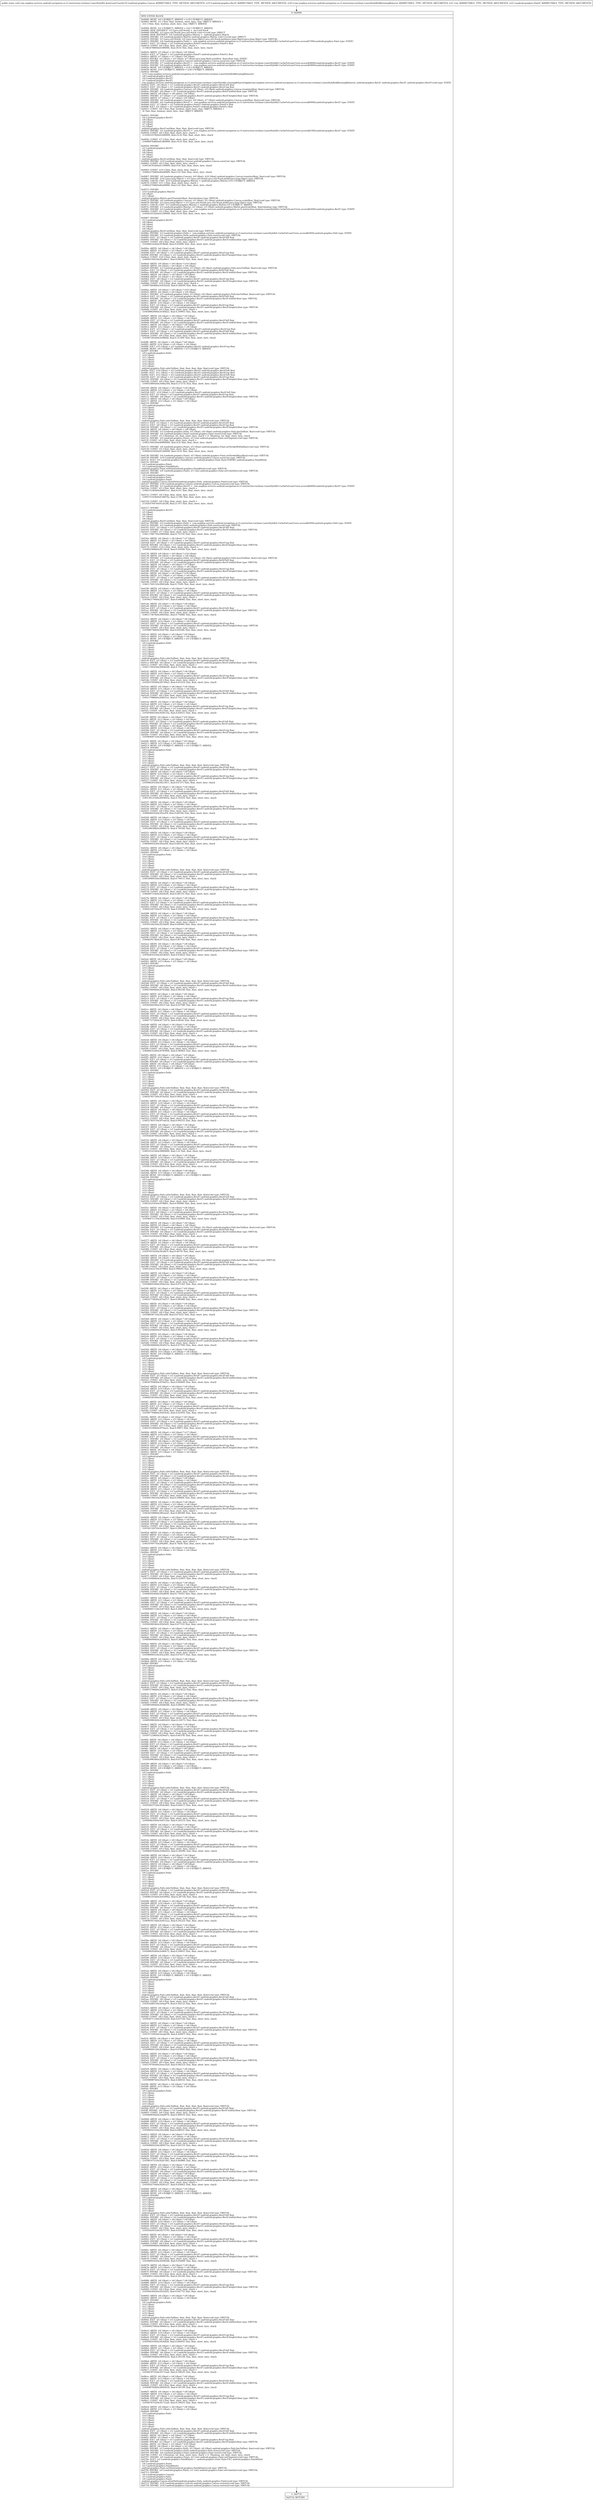 digraph "CFG forcom.mapbox.services.android.navigation.ui.v5.instruction.turnlane.LanesStyleKit.drawLaneUturn(Landroid\/graphics\/Canvas;Landroid\/graphics\/RectF;Lcom\/mapbox\/services\/android\/navigation\/ui\/v5\/instruction\/turnlane\/LanesStyleKit$ResizingBehavior;ILandroid\/graphics\/PointF;)V" {
Node_0 [shape=record,label="{0\:\ 0x0000|MTH_ENTER_BLOCK\l|0x0000: MOVE  (r0 I:?[OBJECT, ARRAY]) = (r18 I:?[OBJECT, ARRAY]) \l0x0002: MOVE  (r1 I:?[int, float, boolean, short, byte, char, OBJECT, ARRAY]) = \l  (r21 I:?[int, float, boolean, short, byte, char, OBJECT, ARRAY])\l \l0x0004: MOVE  (r2 I:?[OBJECT, ARRAY]) = (r22 I:?[OBJECT, ARRAY]) \l0x0006: NEW_INSTANCE  (r3 I:java.util.Stack) =  java.util.Stack \l0x0008: INVOKE  (r3 I:java.util.Stack) java.util.Stack.\<init\>():void type: DIRECT \l0x000b: NEW_INSTANCE  (r4 I:android.graphics.Matrix) =  android.graphics.Matrix \l0x000d: INVOKE  (r4 I:android.graphics.Matrix) android.graphics.Matrix.\<init\>():void type: DIRECT \l0x0010: INVOKE  (r3 I:java.util.Stack), (r4 I:java.lang.Object) java.util.Stack.push(java.lang.Object):java.lang.Object type: VIRTUAL \l0x0013: INVOKE  (r4 I:android.graphics.Paint) =  com.mapbox.services.android.navigation.ui.v5.instruction.turnlane.LanesStyleKit.CacheForLaneUturn.access$5700():android.graphics.Paint type: STATIC \l0x0017: IGET  (r5 I:float) = (r2 I:android.graphics.PointF) android.graphics.PointF.x float \l0x0019: CONST  (r6 I:?[int, float, short, byte, char]) = \l  (1106247680(0x41f00000, float:30.0) ?[int, float, short, byte, char])\l \l0x001b: ARITH  (r5 I:float) = (r5 I:float) \/ (r6 I:float) \l0x001c: IGET  (r7 I:float) = (r2 I:android.graphics.PointF) android.graphics.PointF.y float \l0x001e: ARITH  (r7 I:float) = (r7 I:float) \/ (r6 I:float) \l0x001f: INVOKE  (r5 I:float) = (r5 I:float), (r7 I:float) java.lang.Math.min(float, float):float type: STATIC \l0x0023: INVOKE  (r18 I:android.graphics.Canvas) android.graphics.Canvas.save():int type: VIRTUAL \l0x0026: INVOKE  (r7 I:android.graphics.RectF) =  com.mapbox.services.android.navigation.ui.v5.instruction.turnlane.LanesStyleKit.CacheForLaneUturn.access$5800():android.graphics.RectF type: STATIC \l0x002a: INVOKE  (r8 I:android.graphics.RectF) =  com.mapbox.services.android.navigation.ui.v5.instruction.turnlane.LanesStyleKit.CacheForLaneUturn.access$5900():android.graphics.RectF type: STATIC \l0x002e: MOVE  (r9 I:?[OBJECT, ARRAY]) = (r19 I:?[OBJECT, ARRAY]) \l0x0030: MOVE  (r10 I:?[OBJECT, ARRAY]) = (r20 I:?[OBJECT, ARRAY]) \l0x0032: INVOKE  \l  (r10 I:com.mapbox.services.android.navigation.ui.v5.instruction.turnlane.LanesStyleKit$ResizingBehavior)\l  (r8 I:android.graphics.RectF)\l  (r9 I:android.graphics.RectF)\l  (r7 I:android.graphics.RectF)\l com.mapbox.services.android.navigation.ui.v5.instruction.turnlane.LanesStyleKit.resizingBehaviorApply(com.mapbox.services.android.navigation.ui.v5.instruction.turnlane.LanesStyleKit$ResizingBehavior, android.graphics.RectF, android.graphics.RectF, android.graphics.RectF):void type: STATIC \l0x0035: IGET  (r8 I:float) = (r7 I:android.graphics.RectF) android.graphics.RectF.left float \l0x0037: IGET  (r9 I:float) = (r7 I:android.graphics.RectF) android.graphics.RectF.top float \l0x0039: INVOKE  (r0 I:android.graphics.Canvas), (r8 I:float), (r9 I:float) android.graphics.Canvas.translate(float, float):void type: VIRTUAL \l0x003c: INVOKE  (r8 I:float) = (r7 I:android.graphics.RectF) android.graphics.RectF.width():float type: VIRTUAL \l0x0040: ARITH  (r8 I:float) = (r8 I:float) \/ (r6 I:float) \l0x0041: INVOKE  (r7 I:float) = (r7 I:android.graphics.RectF) android.graphics.RectF.height():float type: VIRTUAL \l0x0045: ARITH  (r7 I:float) = (r7 I:float) \/ (r6 I:float) \l0x0046: INVOKE  (r0 I:android.graphics.Canvas), (r8 I:float), (r7 I:float) android.graphics.Canvas.scale(float, float):void type: VIRTUAL \l0x0049: INVOKE  (r6 I:android.graphics.RectF) =  com.mapbox.services.android.navigation.ui.v5.instruction.turnlane.LanesStyleKit.CacheForLaneUturn.access$6000():android.graphics.RectF type: STATIC \l0x004d: IGET  (r7 I:float) = (r2 I:android.graphics.PointF) android.graphics.PointF.x float \l0x004f: IGET  (r2 I:float) = (r2 I:android.graphics.PointF) android.graphics.PointF.y float \l0x0051: CONST  (r8 I:?[int, float, boolean, short, byte, char, OBJECT, ARRAY]) = \l  (0 ?[int, float, boolean, short, byte, char, OBJECT, ARRAY])\l \l0x0052: INVOKE  \l  (r6 I:android.graphics.RectF)\l  (r8 I:float)\l  (r8 I:float)\l  (r7 I:float)\l  (r2 I:float)\l android.graphics.RectF.set(float, float, float, float):void type: VIRTUAL \l0x0055: INVOKE  (r2 I:android.graphics.RectF) =  com.mapbox.services.android.navigation.ui.v5.instruction.turnlane.LanesStyleKit.CacheForLaneUturn.access$6100():android.graphics.RectF type: STATIC \l0x0059: CONST  (r6 I:?[int, float, short, byte, char]) = \l  (1102053376(0x41b00000, float:22.0) ?[int, float, short, byte, char])\l \l0x005b: CONST  (r7 I:?[int, float, short, byte, char]) = \l  (1098907648(0x41800000, float:16.0) ?[int, float, short, byte, char])\l \l0x005d: INVOKE  \l  (r2 I:android.graphics.RectF)\l  (r8 I:float)\l  (r8 I:float)\l  (r7 I:float)\l  (r6 I:float)\l android.graphics.RectF.set(float, float, float, float):void type: VIRTUAL \l0x0060: INVOKE  (r18 I:android.graphics.Canvas) android.graphics.Canvas.save():int type: VIRTUAL \l0x0063: CONST  (r9 I:?[int, float, short, byte, char]) = \l  (1091567616(0x41100000, float:9.0) ?[int, float, short, byte, char])\l \l0x0065: CONST  (r10 I:?[int, float, short, byte, char]) = \l  (1084227584(0x40a00000, float:5.0) ?[int, float, short, byte, char])\l \l0x0067: INVOKE  (r0 I:android.graphics.Canvas), (r9 I:float), (r10 I:float) android.graphics.Canvas.translate(float, float):void type: VIRTUAL \l0x006a: INVOKE  (r10 I:java.lang.Object) = (r3 I:java.util.Stack) java.util.Stack.peek():java.lang.Object type: VIRTUAL \l0x006e: CHECK_CAST  (r10 I:android.graphics.Matrix) = (android.graphics.Matrix) (r10 I:?[OBJECT, ARRAY]) \l0x0070: CONST  (r11 I:?[int, float, short, byte, char]) = \l  (1084227584(0x40a00000, float:5.0) ?[int, float, short, byte, char])\l \l0x0072: INVOKE  \l  (r10 I:android.graphics.Matrix)\l  (r9 I:float)\l  (r11 I:float)\l android.graphics.Matrix.postTranslate(float, float):boolean type: VIRTUAL \l0x0075: INVOKE  (r0 I:android.graphics.Canvas), (r5 I:float), (r5 I:float) android.graphics.Canvas.scale(float, float):void type: VIRTUAL \l0x0078: INVOKE  (r3 I:java.lang.Object) = (r3 I:java.util.Stack) java.util.Stack.peek():java.lang.Object type: VIRTUAL \l0x007c: CHECK_CAST  (r3 I:android.graphics.Matrix) = (android.graphics.Matrix) (r3 I:?[OBJECT, ARRAY]) \l0x007e: INVOKE  (r3 I:android.graphics.Matrix), (r5 I:float), (r5 I:float) android.graphics.Matrix.postScale(float, float):boolean type: VIRTUAL \l0x0081: INVOKE  (r3 I:android.graphics.RectF) =  com.mapbox.services.android.navigation.ui.v5.instruction.turnlane.LanesStyleKit.CacheForLaneUturn.access$6200():android.graphics.RectF type: STATIC \l0x0085: CONST  (r5 I:?[int, float, short, byte, char]) = \l  (1092616192(0x41200000, float:10.0) ?[int, float, short, byte, char])\l \l0x0087: INVOKE  \l  (r3 I:android.graphics.RectF)\l  (r8 I:float)\l  (r8 I:float)\l  (r5 I:float)\l  (r6 I:float)\l android.graphics.RectF.set(float, float, float, float):void type: VIRTUAL \l0x008a: INVOKE  (r3 I:android.graphics.Path) =  com.mapbox.services.android.navigation.ui.v5.instruction.turnlane.LanesStyleKit.CacheForLaneUturn.access$6300():android.graphics.Path type: STATIC \l0x008e: INVOKE  (r3 I:android.graphics.Path) android.graphics.Path.reset():void type: VIRTUAL \l0x0091: IGET  (r5 I:float) = (r2 I:android.graphics.RectF) android.graphics.RectF.left float \l0x0093: INVOKE  (r6 I:float) = (r2 I:android.graphics.RectF) android.graphics.RectF.width():float type: VIRTUAL \l0x0097: CONST  (r8 I:?[int, float, short, byte, char]) = \l  (1059061424(0x3f1ffeb0, float:0.62498) ?[int, float, short, byte, char])\l \l0x009a: ARITH  (r6 I:float) = (r6 I:float) * (r8 I:float) \l0x009c: ARITH  (r5 I:float) = (r5 I:float) + (r6 I:float) \l0x009d: IGET  (r6 I:float) = (r2 I:android.graphics.RectF) android.graphics.RectF.top float \l0x009f: INVOKE  (r9 I:float) = (r2 I:android.graphics.RectF) android.graphics.RectF.height():float type: VIRTUAL \l0x00a3: CONST  (r10 I:?[int, float, short, byte, char]) = \l  (1060015041(0x3f2e8bc1, float:0.68182) ?[int, float, short, byte, char])\l \l0x00a6: ARITH  (r9 I:float) = (r9 I:float) * (r10 I:float) \l0x00a8: ARITH  (r6 I:float) = (r6 I:float) + (r9 I:float) \l0x00a9: INVOKE  (r3 I:android.graphics.Path), (r5 I:float), (r6 I:float) android.graphics.Path.moveTo(float, float):void type: VIRTUAL \l0x00ac: IGET  (r5 I:float) = (r2 I:android.graphics.RectF) android.graphics.RectF.left float \l0x00ae: INVOKE  (r6 I:float) = (r2 I:android.graphics.RectF) android.graphics.RectF.width():float type: VIRTUAL \l0x00b2: ARITH  (r6 I:float) = (r6 I:float) * (r8 I:float) \l0x00b4: ARITH  (r5 I:float) = (r5 I:float) + (r6 I:float) \l0x00b5: IGET  (r6 I:float) = (r2 I:android.graphics.RectF) android.graphics.RectF.top float \l0x00b7: INVOKE  (r9 I:float) = (r2 I:android.graphics.RectF) android.graphics.RectF.height():float type: VIRTUAL \l0x00bb: CONST  (r10 I:?[int, float, short, byte, char]) = \l  (1049736648(0x3e91b5c8, float:0.28459) ?[int, float, short, byte, char])\l \l0x00be: ARITH  (r9 I:float) = (r9 I:float) * (r10 I:float) \l0x00c0: ARITH  (r6 I:float) = (r6 I:float) + (r9 I:float) \l0x00c1: INVOKE  (r3 I:android.graphics.Path), (r5 I:float), (r6 I:float) android.graphics.Path.lineTo(float, float):void type: VIRTUAL \l0x00c4: IGET  (r5 I:float) = (r2 I:android.graphics.RectF) android.graphics.RectF.left float \l0x00c6: INVOKE  (r6 I:float) = (r2 I:android.graphics.RectF) android.graphics.RectF.width():float type: VIRTUAL \l0x00ca: ARITH  (r6 I:float) = (r6 I:float) * (r8 I:float) \l0x00cc: ARITH  (r10 I:float) = (r5 I:float) + (r6 I:float) \l0x00ce: IGET  (r5 I:float) = (r2 I:android.graphics.RectF) android.graphics.RectF.top float \l0x00d0: INVOKE  (r6 I:float) = (r2 I:android.graphics.RectF) android.graphics.RectF.height():float type: VIRTUAL \l0x00d4: CONST  (r9 I:?[int, float, short, byte, char]) = \l  (1045888290(0x3e56fd22, float:0.20995) ?[int, float, short, byte, char])\l \l0x00d7: ARITH  (r6 I:float) = (r6 I:float) * (r9 I:float) \l0x00d9: ARITH  (r11 I:float) = (r5 I:float) + (r6 I:float) \l0x00db: IGET  (r5 I:float) = (r2 I:android.graphics.RectF) android.graphics.RectF.left float \l0x00dd: INVOKE  (r6 I:float) = (r2 I:android.graphics.RectF) android.graphics.RectF.width():float type: VIRTUAL \l0x00e1: ARITH  (r6 I:float) = (r6 I:float) * (r8 I:float) \l0x00e3: ARITH  (r12 I:float) = (r5 I:float) + (r6 I:float) \l0x00e5: IGET  (r13 I:float) = (r2 I:android.graphics.RectF) android.graphics.RectF.top float \l0x00e7: IGET  (r5 I:float) = (r2 I:android.graphics.RectF) android.graphics.RectF.left float \l0x00e9: INVOKE  (r6 I:float) = (r2 I:android.graphics.RectF) android.graphics.RectF.width():float type: VIRTUAL \l0x00ed: CONST  (r8 I:?[int, float, short, byte, char]) = \l  (1050672816(0x3e9ffeb0, float:0.31249) ?[int, float, short, byte, char])\l \l0x00f0: ARITH  (r6 I:float) = (r6 I:float) * (r8 I:float) \l0x00f2: ARITH  (r14 I:float) = (r5 I:float) + (r6 I:float) \l0x00f4: IGET  (r15 I:float) = (r2 I:android.graphics.RectF) android.graphics.RectF.top float \l0x00f6: MOVE  (r9 I:?[OBJECT, ARRAY]) = (r3 I:?[OBJECT, ARRAY]) \l0x00f7: INVOKE  \l  (r9 I:android.graphics.Path)\l  (r10 I:float)\l  (r11 I:float)\l  (r12 I:float)\l  (r13 I:float)\l  (r14 I:float)\l  (r15 I:float)\l android.graphics.Path.cubicTo(float, float, float, float, float, float):void type: VIRTUAL \l0x00fa: IGET  (r10 I:float) = (r2 I:android.graphics.RectF) android.graphics.RectF.left float \l0x00fc: IGET  (r11 I:float) = (r2 I:android.graphics.RectF) android.graphics.RectF.top float \l0x00fe: IGET  (r12 I:float) = (r2 I:android.graphics.RectF) android.graphics.RectF.left float \l0x0100: IGET  (r5 I:float) = (r2 I:android.graphics.RectF) android.graphics.RectF.top float \l0x0102: INVOKE  (r6 I:float) = (r2 I:android.graphics.RectF) android.graphics.RectF.height():float type: VIRTUAL \l0x0106: CONST  (r8 I:?[int, float, short, byte, char]) = \l  (1049338692(0x3e8ba344, float:0.27273) ?[int, float, short, byte, char])\l \l0x0109: ARITH  (r6 I:float) = (r6 I:float) * (r8 I:float) \l0x010b: ARITH  (r13 I:float) = (r5 I:float) + (r6 I:float) \l0x010d: IGET  (r14 I:float) = (r2 I:android.graphics.RectF) android.graphics.RectF.left float \l0x010f: IGET  (r5 I:float) = (r2 I:android.graphics.RectF) android.graphics.RectF.top float \l0x0111: INVOKE  (r6 I:float) = (r2 I:android.graphics.RectF) android.graphics.RectF.height():float type: VIRTUAL \l0x0115: ARITH  (r6 I:float) = (r6 I:float) * (r8 I:float) \l0x0117: ARITH  (r15 I:float) = (r5 I:float) + (r6 I:float) \l0x0119: INVOKE  \l  (r9 I:android.graphics.Path)\l  (r10 I:float)\l  (r11 I:float)\l  (r12 I:float)\l  (r13 I:float)\l  (r14 I:float)\l  (r15 I:float)\l android.graphics.Path.cubicTo(float, float, float, float, float, float):void type: VIRTUAL \l0x011c: IGET  (r5 I:float) = (r2 I:android.graphics.RectF) android.graphics.RectF.left float \l0x011e: IGET  (r6 I:float) = (r2 I:android.graphics.RectF) android.graphics.RectF.top float \l0x0120: INVOKE  (r8 I:float) = (r2 I:android.graphics.RectF) android.graphics.RectF.height():float type: VIRTUAL \l0x0124: ARITH  (r6 I:float) = (r6 I:float) + (r8 I:float) \l0x0125: INVOKE  (r3 I:android.graphics.Path), (r5 I:float), (r6 I:float) android.graphics.Path.lineTo(float, float):void type: VIRTUAL \l0x0128: INVOKE  (r4 I:android.graphics.Paint) android.graphics.Paint.reset():void type: VIRTUAL \l0x012b: CONST  (r5 I:?[boolean, int, float, short, byte, char]) = (1 ?[boolean, int, float, short, byte, char]) \l0x012c: INVOKE  (r4 I:android.graphics.Paint), (r5 I:int) android.graphics.Paint.setFlags(int):void type: VIRTUAL \l0x012f: CONST  (r5 I:?[int, float, short, byte, char]) = \l  (1082130432(0x40800000, float:4.0) ?[int, float, short, byte, char])\l \l0x0131: INVOKE  (r4 I:android.graphics.Paint), (r5 I:float) android.graphics.Paint.setStrokeWidth(float):void type: VIRTUAL \l0x0134: CONST  (r5 I:?[int, float, short, byte, char]) = \l  (1092616192(0x41200000, float:10.0) ?[int, float, short, byte, char])\l \l0x0136: INVOKE  (r4 I:android.graphics.Paint), (r5 I:float) android.graphics.Paint.setStrokeMiter(float):void type: VIRTUAL \l0x0139: INVOKE  (r18 I:android.graphics.Canvas) android.graphics.Canvas.save():int type: VIRTUAL \l0x013c: SGET  (r5 I:android.graphics.Paint$Style) =  android.graphics.Paint.Style.STROKE android.graphics.Paint$Style \l0x013e: INVOKE  \l  (r4 I:android.graphics.Paint)\l  (r5 I:android.graphics.Paint$Style)\l android.graphics.Paint.setStyle(android.graphics.Paint$Style):void type: VIRTUAL \l0x0141: INVOKE  (r4 I:android.graphics.Paint), (r1 I:int) android.graphics.Paint.setColor(int):void type: VIRTUAL \l0x0144: INVOKE  \l  (r0 I:android.graphics.Canvas)\l  (r3 I:android.graphics.Path)\l  (r4 I:android.graphics.Paint)\l android.graphics.Canvas.drawPath(android.graphics.Path, android.graphics.Paint):void type: VIRTUAL \l0x0147: INVOKE  (r18 I:android.graphics.Canvas) android.graphics.Canvas.restore():void type: VIRTUAL \l0x014a: INVOKE  (r3 I:android.graphics.RectF) =  com.mapbox.services.android.navigation.ui.v5.instruction.turnlane.LanesStyleKit.CacheForLaneUturn.access$6400():android.graphics.RectF type: STATIC \l0x014e: CONST  (r5 I:?[int, float, short, byte, char]) = \l  (1082151404(0x408051ec, float:4.01) ?[int, float, short, byte, char])\l \l0x0151: CONST  (r6 I:?[int, float, short, byte, char]) = \l  (1095751434(0x414fd70a, float:12.99) ?[int, float, short, byte, char])\l \l0x0154: CONST  (r8 I:?[int, float, short, byte, char]) = \l  (1102037647(0x41afc28f, float:21.97) ?[int, float, short, byte, char])\l \l0x0157: INVOKE  \l  (r3 I:android.graphics.RectF)\l  (r5 I:float)\l  (r6 I:float)\l  (r7 I:float)\l  (r8 I:float)\l android.graphics.RectF.set(float, float, float, float):void type: VIRTUAL \l0x015a: INVOKE  (r3 I:android.graphics.Path) =  com.mapbox.services.android.navigation.ui.v5.instruction.turnlane.LanesStyleKit.CacheForLaneUturn.access$6500():android.graphics.Path type: STATIC \l0x015e: INVOKE  (r3 I:android.graphics.Path) android.graphics.Path.reset():void type: VIRTUAL \l0x0161: IGET  (r5 I:float) = (r2 I:android.graphics.RectF) android.graphics.RectF.left float \l0x0163: INVOKE  (r6 I:float) = (r2 I:android.graphics.RectF) android.graphics.RectF.width():float type: VIRTUAL \l0x0167: CONST  (r7 I:?[int, float, short, byte, char]) = \l  (1061178877(0x3f404dfd, float:0.75119) ?[int, float, short, byte, char])\l \l0x016a: ARITH  (r6 I:float) = (r6 I:float) * (r7 I:float) \l0x016c: ARITH  (r5 I:float) = (r5 I:float) + (r6 I:float) \l0x016d: IGET  (r6 I:float) = (r2 I:android.graphics.RectF) android.graphics.RectF.top float \l0x016f: INVOKE  (r8 I:float) = (r2 I:android.graphics.RectF) android.graphics.RectF.height():float type: VIRTUAL \l0x0173: CONST  (r16 I:?[int, float, short, byte, char]) = \l  (1058525896(0x3f17d2c8, float:0.59306) ?[int, float, short, byte, char])\l \l0x0176: ARITH  (r8 I:float) = (r8 I:float) * (r16 I:float) \l0x0178: ARITH  (r6 I:float) = (r6 I:float) + (r8 I:float) \l0x0179: INVOKE  (r3 I:android.graphics.Path), (r5 I:float), (r6 I:float) android.graphics.Path.moveTo(float, float):void type: VIRTUAL \l0x017c: IGET  (r5 I:float) = (r2 I:android.graphics.RectF) android.graphics.RectF.left float \l0x017e: INVOKE  (r6 I:float) = (r2 I:android.graphics.RectF) android.graphics.RectF.width():float type: VIRTUAL \l0x0182: ARITH  (r6 I:float) = (r6 I:float) * (r7 I:float) \l0x0184: ARITH  (r10 I:float) = (r5 I:float) + (r6 I:float) \l0x0186: IGET  (r5 I:float) = (r2 I:android.graphics.RectF) android.graphics.RectF.top float \l0x0188: INVOKE  (r6 I:float) = (r2 I:android.graphics.RectF) android.graphics.RectF.height():float type: VIRTUAL \l0x018c: ARITH  (r6 I:float) = (r6 I:float) * (r16 I:float) \l0x018e: ARITH  (r11 I:float) = (r5 I:float) + (r6 I:float) \l0x0190: IGET  (r5 I:float) = (r2 I:android.graphics.RectF) android.graphics.RectF.left float \l0x0192: INVOKE  (r6 I:float) = (r2 I:android.graphics.RectF) android.graphics.RectF.width():float type: VIRTUAL \l0x0196: CONST  (r8 I:?[int, float, short, byte, char]) = \l  (1061174011(0x3f403afb, float:0.7509) ?[int, float, short, byte, char])\l \l0x0199: ARITH  (r6 I:float) = (r6 I:float) * (r8 I:float) \l0x019b: ARITH  (r12 I:float) = (r5 I:float) + (r6 I:float) \l0x019d: IGET  (r5 I:float) = (r2 I:android.graphics.RectF) android.graphics.RectF.top float \l0x019f: INVOKE  (r6 I:float) = (r2 I:android.graphics.RectF) android.graphics.RectF.height():float type: VIRTUAL \l0x01a3: CONST  (r8 I:?[int, float, short, byte, char]) = \l  (1059421799(0x3f257e67, float:0.64646) ?[int, float, short, byte, char])\l \l0x01a6: ARITH  (r6 I:float) = (r6 I:float) * (r8 I:float) \l0x01a8: ARITH  (r13 I:float) = (r5 I:float) + (r6 I:float) \l0x01aa: IGET  (r5 I:float) = (r2 I:android.graphics.RectF) android.graphics.RectF.left float \l0x01ac: INVOKE  (r6 I:float) = (r2 I:android.graphics.RectF) android.graphics.RectF.width():float type: VIRTUAL \l0x01b0: CONST  (r8 I:?[int, float, short, byte, char]) = \l  (1061173676(0x3f4039ac, float:0.75088) ?[int, float, short, byte, char])\l \l0x01b3: ARITH  (r6 I:float) = (r6 I:float) * (r8 I:float) \l0x01b5: ARITH  (r14 I:float) = (r5 I:float) + (r6 I:float) \l0x01b7: IGET  (r5 I:float) = (r2 I:android.graphics.RectF) android.graphics.RectF.top float \l0x01b9: INVOKE  (r6 I:float) = (r2 I:android.graphics.RectF) android.graphics.RectF.height():float type: VIRTUAL \l0x01bd: CONST  (r8 I:?[int, float, short, byte, char]) = \l  (1059487566(0x3f267f4e, float:0.65038) ?[int, float, short, byte, char])\l \l0x01c0: ARITH  (r6 I:float) = (r6 I:float) * (r8 I:float) \l0x01c2: ARITH  (r15 I:float) = (r5 I:float) + (r6 I:float) \l0x01c4: MOVE  (r9 I:?[OBJECT, ARRAY]) = (r3 I:?[OBJECT, ARRAY]) \l0x01c5: INVOKE  \l  (r9 I:android.graphics.Path)\l  (r10 I:float)\l  (r11 I:float)\l  (r12 I:float)\l  (r13 I:float)\l  (r14 I:float)\l  (r15 I:float)\l android.graphics.Path.cubicTo(float, float, float, float, float, float):void type: VIRTUAL \l0x01c8: IGET  (r5 I:float) = (r2 I:android.graphics.RectF) android.graphics.RectF.left float \l0x01ca: INVOKE  (r6 I:float) = (r2 I:android.graphics.RectF) android.graphics.RectF.width():float type: VIRTUAL \l0x01ce: CONST  (r8 I:?[int, float, short, byte, char]) = \l  (1061176025(0x3f4042d9, float:0.75102) ?[int, float, short, byte, char])\l \l0x01d1: ARITH  (r6 I:float) = (r6 I:float) * (r8 I:float) \l0x01d3: ARITH  (r10 I:float) = (r5 I:float) + (r6 I:float) \l0x01d5: IGET  (r5 I:float) = (r2 I:android.graphics.RectF) android.graphics.RectF.top float \l0x01d7: INVOKE  (r6 I:float) = (r2 I:android.graphics.RectF) android.graphics.RectF.height():float type: VIRTUAL \l0x01db: CONST  (r8 I:?[int, float, short, byte, char]) = \l  (1059537059(0x3f2740a3, float:0.65333) ?[int, float, short, byte, char])\l \l0x01de: ARITH  (r6 I:float) = (r6 I:float) * (r8 I:float) \l0x01e0: ARITH  (r11 I:float) = (r5 I:float) + (r6 I:float) \l0x01e2: IGET  (r5 I:float) = (r2 I:android.graphics.RectF) android.graphics.RectF.left float \l0x01e4: INVOKE  (r6 I:float) = (r2 I:android.graphics.RectF) android.graphics.RectF.width():float type: VIRTUAL \l0x01e8: CONST  (r8 I:?[int, float, short, byte, char]) = \l  (1061179884(0x3f4051ec, float:0.75125) ?[int, float, short, byte, char])\l \l0x01eb: ARITH  (r6 I:float) = (r6 I:float) * (r8 I:float) \l0x01ed: ARITH  (r12 I:float) = (r5 I:float) + (r6 I:float) \l0x01ef: IGET  (r5 I:float) = (r2 I:android.graphics.RectF) android.graphics.RectF.top float \l0x01f1: INVOKE  (r6 I:float) = (r2 I:android.graphics.RectF) android.graphics.RectF.height():float type: VIRTUAL \l0x01f5: CONST  (r9 I:?[int, float, short, byte, char]) = \l  (1059590410(0x3f28110a, float:0.65651) ?[int, float, short, byte, char])\l \l0x01f8: ARITH  (r6 I:float) = (r6 I:float) * (r9 I:float) \l0x01fa: ARITH  (r13 I:float) = (r5 I:float) + (r6 I:float) \l0x01fc: IGET  (r5 I:float) = (r2 I:android.graphics.RectF) android.graphics.RectF.left float \l0x01fe: INVOKE  (r6 I:float) = (r2 I:android.graphics.RectF) android.graphics.RectF.width():float type: VIRTUAL \l0x0202: ARITH  (r6 I:float) = (r6 I:float) * (r8 I:float) \l0x0204: ARITH  (r14 I:float) = (r5 I:float) + (r6 I:float) \l0x0206: IGET  (r5 I:float) = (r2 I:android.graphics.RectF) android.graphics.RectF.top float \l0x0208: INVOKE  (r6 I:float) = (r2 I:android.graphics.RectF) android.graphics.RectF.height():float type: VIRTUAL \l0x020c: CONST  (r9 I:?[int, float, short, byte, char]) = \l  (1059640071(0x3f28d307, float:0.65947) ?[int, float, short, byte, char])\l \l0x020f: ARITH  (r6 I:float) = (r6 I:float) * (r9 I:float) \l0x0211: ARITH  (r15 I:float) = (r5 I:float) + (r6 I:float) \l0x0213: MOVE  (r9 I:?[OBJECT, ARRAY]) = (r3 I:?[OBJECT, ARRAY]) \l0x0214: INVOKE  \l  (r9 I:android.graphics.Path)\l  (r10 I:float)\l  (r11 I:float)\l  (r12 I:float)\l  (r13 I:float)\l  (r14 I:float)\l  (r15 I:float)\l android.graphics.Path.cubicTo(float, float, float, float, float, float):void type: VIRTUAL \l0x0217: IGET  (r5 I:float) = (r2 I:android.graphics.RectF) android.graphics.RectF.left float \l0x0219: INVOKE  (r6 I:float) = (r2 I:android.graphics.RectF) android.graphics.RectF.width():float type: VIRTUAL \l0x021d: ARITH  (r6 I:float) = (r6 I:float) * (r8 I:float) \l0x021f: ARITH  (r10 I:float) = (r5 I:float) + (r6 I:float) \l0x0221: IGET  (r5 I:float) = (r2 I:android.graphics.RectF) android.graphics.RectF.top float \l0x0223: INVOKE  (r6 I:float) = (r2 I:android.graphics.RectF) android.graphics.RectF.height():float type: VIRTUAL \l0x0227: CONST  (r8 I:?[int, float, short, byte, char]) = \l  (1059862033(0x3f2c3611, float:0.6727) ?[int, float, short, byte, char])\l \l0x022a: ARITH  (r6 I:float) = (r6 I:float) * (r8 I:float) \l0x022c: ARITH  (r11 I:float) = (r5 I:float) + (r6 I:float) \l0x022e: IGET  (r5 I:float) = (r2 I:android.graphics.RectF) android.graphics.RectF.left float \l0x0230: INVOKE  (r6 I:float) = (r2 I:android.graphics.RectF) android.graphics.RectF.width():float type: VIRTUAL \l0x0234: CONST  (r8 I:?[int, float, short, byte, char]) = \l  (1061381210(0x3f43645a, float:0.76325) ?[int, float, short, byte, char])\l \l0x0237: ARITH  (r6 I:float) = (r6 I:float) * (r8 I:float) \l0x0239: ARITH  (r12 I:float) = (r5 I:float) + (r6 I:float) \l0x023b: IGET  (r5 I:float) = (r2 I:android.graphics.RectF) android.graphics.RectF.top float \l0x023d: INVOKE  (r6 I:float) = (r2 I:android.graphics.RectF) android.graphics.RectF.height():float type: VIRTUAL \l0x0241: CONST  (r8 I:?[int, float, short, byte, char]) = \l  (1060040543(0x3f2eef5f, float:0.68334) ?[int, float, short, byte, char])\l \l0x0244: ARITH  (r6 I:float) = (r6 I:float) * (r8 I:float) \l0x0246: ARITH  (r13 I:float) = (r5 I:float) + (r6 I:float) \l0x0248: IGET  (r5 I:float) = (r2 I:android.graphics.RectF) android.graphics.RectF.left float \l0x024a: INVOKE  (r6 I:float) = (r2 I:android.graphics.RectF) android.graphics.RectF.width():float type: VIRTUAL \l0x024e: CONST  (r8 I:?[int, float, short, byte, char]) = \l  (1061686388(0x3f480c74, float:0.78144) ?[int, float, short, byte, char])\l \l0x0251: ARITH  (r6 I:float) = (r6 I:float) * (r8 I:float) \l0x0253: ARITH  (r14 I:float) = (r5 I:float) + (r6 I:float) \l0x0255: IGET  (r5 I:float) = (r2 I:android.graphics.RectF) android.graphics.RectF.top float \l0x0257: INVOKE  (r6 I:float) = (r2 I:android.graphics.RectF) android.graphics.RectF.height():float type: VIRTUAL \l0x025b: CONST  (r8 I:?[int, float, short, byte, char]) = \l  (1060040543(0x3f2eef5f, float:0.68334) ?[int, float, short, byte, char])\l \l0x025e: ARITH  (r6 I:float) = (r6 I:float) * (r8 I:float) \l0x0260: ARITH  (r15 I:float) = (r5 I:float) + (r6 I:float) \l0x0262: INVOKE  \l  (r9 I:android.graphics.Path)\l  (r10 I:float)\l  (r11 I:float)\l  (r12 I:float)\l  (r13 I:float)\l  (r14 I:float)\l  (r15 I:float)\l android.graphics.Path.cubicTo(float, float, float, float, float, float):void type: VIRTUAL \l0x0265: IGET  (r5 I:float) = (r2 I:android.graphics.RectF) android.graphics.RectF.left float \l0x0267: INVOKE  (r6 I:float) = (r2 I:android.graphics.RectF) android.graphics.RectF.width():float type: VIRTUAL \l0x026b: CONST  (r8 I:?[int, float, short, byte, char]) = \l  (1061898955(0x3f4b4acb, float:0.79411) ?[int, float, short, byte, char])\l \l0x026e: ARITH  (r6 I:float) = (r6 I:float) * (r8 I:float) \l0x0270: ARITH  (r10 I:float) = (r5 I:float) + (r6 I:float) \l0x0272: IGET  (r5 I:float) = (r2 I:android.graphics.RectF) android.graphics.RectF.top float \l0x0274: INVOKE  (r6 I:float) = (r2 I:android.graphics.RectF) android.graphics.RectF.height():float type: VIRTUAL \l0x0278: CONST  (r8 I:?[int, float, short, byte, char]) = \l  (1060007156(0x3f2e6cf4, float:0.68135) ?[int, float, short, byte, char])\l \l0x027b: ARITH  (r6 I:float) = (r6 I:float) * (r8 I:float) \l0x027d: ARITH  (r11 I:float) = (r5 I:float) + (r6 I:float) \l0x027f: IGET  (r5 I:float) = (r2 I:android.graphics.RectF) android.graphics.RectF.left float \l0x0281: INVOKE  (r6 I:float) = (r2 I:android.graphics.RectF) android.graphics.RectF.width():float type: VIRTUAL \l0x0285: CONST  (r8 I:?[int, float, short, byte, char]) = \l  (1064522073(0x3f735159, float:0.95046) ?[int, float, short, byte, char])\l \l0x0288: ARITH  (r6 I:float) = (r6 I:float) * (r8 I:float) \l0x028a: ARITH  (r12 I:float) = (r5 I:float) + (r6 I:float) \l0x028c: IGET  (r5 I:float) = (r2 I:android.graphics.RectF) android.graphics.RectF.top float \l0x028e: INVOKE  (r6 I:float) = (r2 I:android.graphics.RectF) android.graphics.RectF.height():float type: VIRTUAL \l0x0292: CONST  (r8 I:?[int, float, short, byte, char]) = \l  (1059314425(0x3f23daf9, float:0.64006) ?[int, float, short, byte, char])\l \l0x0295: ARITH  (r6 I:float) = (r6 I:float) * (r8 I:float) \l0x0297: ARITH  (r13 I:float) = (r5 I:float) + (r6 I:float) \l0x0299: IGET  (r5 I:float) = (r2 I:android.graphics.RectF) android.graphics.RectF.left float \l0x029b: INVOKE  (r6 I:float) = (r2 I:android.graphics.RectF) android.graphics.RectF.width():float type: VIRTUAL \l0x029f: CONST  (r8 I:?[int, float, short, byte, char]) = \l  (1064639178(0x3f751aca, float:0.95744) ?[int, float, short, byte, char])\l \l0x02a2: ARITH  (r6 I:float) = (r6 I:float) * (r8 I:float) \l0x02a4: ARITH  (r14 I:float) = (r5 I:float) + (r6 I:float) \l0x02a6: IGET  (r5 I:float) = (r2 I:android.graphics.RectF) android.graphics.RectF.top float \l0x02a8: INVOKE  (r6 I:float) = (r2 I:android.graphics.RectF) android.graphics.RectF.height():float type: VIRTUAL \l0x02ac: CONST  (r8 I:?[int, float, short, byte, char]) = \l  (1059283555(0x3f236263, float:0.63822) ?[int, float, short, byte, char])\l \l0x02af: ARITH  (r6 I:float) = (r6 I:float) * (r8 I:float) \l0x02b1: ARITH  (r15 I:float) = (r5 I:float) + (r6 I:float) \l0x02b3: INVOKE  \l  (r9 I:android.graphics.Path)\l  (r10 I:float)\l  (r11 I:float)\l  (r12 I:float)\l  (r13 I:float)\l  (r14 I:float)\l  (r15 I:float)\l android.graphics.Path.cubicTo(float, float, float, float, float, float):void type: VIRTUAL \l0x02b6: IGET  (r5 I:float) = (r2 I:android.graphics.RectF) android.graphics.RectF.left float \l0x02b8: INVOKE  (r6 I:float) = (r2 I:android.graphics.RectF) android.graphics.RectF.width():float type: VIRTUAL \l0x02bc: CONST  (r8 I:?[int, float, short, byte, char]) = \l  (1064704944(0x3f761bb0, float:0.96136) ?[int, float, short, byte, char])\l \l0x02bf: ARITH  (r6 I:float) = (r6 I:float) * (r8 I:float) \l0x02c1: ARITH  (r10 I:float) = (r5 I:float) + (r6 I:float) \l0x02c3: IGET  (r5 I:float) = (r2 I:android.graphics.RectF) android.graphics.RectF.top float \l0x02c5: INVOKE  (r6 I:float) = (r2 I:android.graphics.RectF) android.graphics.RectF.height():float type: VIRTUAL \l0x02c9: CONST  (r8 I:?[int, float, short, byte, char]) = \l  (1059264429(0x3f2317ad, float:0.63708) ?[int, float, short, byte, char])\l \l0x02cc: ARITH  (r6 I:float) = (r6 I:float) * (r8 I:float) \l0x02ce: ARITH  (r11 I:float) = (r5 I:float) + (r6 I:float) \l0x02d0: IGET  (r5 I:float) = (r2 I:android.graphics.RectF) android.graphics.RectF.left float \l0x02d2: INVOKE  (r6 I:float) = (r2 I:android.graphics.RectF) android.graphics.RectF.width():float type: VIRTUAL \l0x02d6: CONST  (r8 I:?[int, float, short, byte, char]) = \l  (1064772724(0x3f772474, float:0.9654) ?[int, float, short, byte, char])\l \l0x02d9: ARITH  (r6 I:float) = (r6 I:float) * (r8 I:float) \l0x02db: ARITH  (r12 I:float) = (r5 I:float) + (r6 I:float) \l0x02dd: IGET  (r5 I:float) = (r2 I:android.graphics.RectF) android.graphics.RectF.top float \l0x02df: INVOKE  (r6 I:float) = (r2 I:android.graphics.RectF) android.graphics.RectF.height():float type: VIRTUAL \l0x02e3: CONST  (r8 I:?[int, float, short, byte, char]) = \l  (1059254195(0x3f22efb3, float:0.63647) ?[int, float, short, byte, char])\l \l0x02e6: ARITH  (r6 I:float) = (r6 I:float) * (r8 I:float) \l0x02e8: ARITH  (r13 I:float) = (r5 I:float) + (r6 I:float) \l0x02ea: IGET  (r5 I:float) = (r2 I:android.graphics.RectF) android.graphics.RectF.left float \l0x02ec: INVOKE  (r6 I:float) = (r2 I:android.graphics.RectF) android.graphics.RectF.width():float type: VIRTUAL \l0x02f0: CONST  (r9 I:?[int, float, short, byte, char]) = \l  (1064843524(0x3f783904, float:0.96962) ?[int, float, short, byte, char])\l \l0x02f3: ARITH  (r6 I:float) = (r6 I:float) * (r9 I:float) \l0x02f5: ARITH  (r14 I:float) = (r5 I:float) + (r6 I:float) \l0x02f7: IGET  (r5 I:float) = (r2 I:android.graphics.RectF) android.graphics.RectF.top float \l0x02f9: INVOKE  (r6 I:float) = (r2 I:android.graphics.RectF) android.graphics.RectF.height():float type: VIRTUAL \l0x02fd: ARITH  (r6 I:float) = (r6 I:float) * (r8 I:float) \l0x02ff: ARITH  (r15 I:float) = (r5 I:float) + (r6 I:float) \l0x0301: MOVE  (r9 I:?[OBJECT, ARRAY]) = (r3 I:?[OBJECT, ARRAY]) \l0x0302: INVOKE  \l  (r9 I:android.graphics.Path)\l  (r10 I:float)\l  (r11 I:float)\l  (r12 I:float)\l  (r13 I:float)\l  (r14 I:float)\l  (r15 I:float)\l android.graphics.Path.cubicTo(float, float, float, float, float, float):void type: VIRTUAL \l0x0305: IGET  (r5 I:float) = (r2 I:android.graphics.RectF) android.graphics.RectF.left float \l0x0307: INVOKE  (r6 I:float) = (r2 I:android.graphics.RectF) android.graphics.RectF.width():float type: VIRTUAL \l0x030b: CONST  (r9 I:?[int, float, short, byte, char]) = \l  (1065078573(0x3f7bcf2d, float:0.98363) ?[int, float, short, byte, char])\l \l0x030e: ARITH  (r6 I:float) = (r6 I:float) * (r9 I:float) \l0x0310: ARITH  (r10 I:float) = (r5 I:float) + (r6 I:float) \l0x0312: IGET  (r5 I:float) = (r2 I:android.graphics.RectF) android.graphics.RectF.top float \l0x0314: INVOKE  (r6 I:float) = (r2 I:android.graphics.RectF) android.graphics.RectF.height():float type: VIRTUAL \l0x0318: ARITH  (r6 I:float) = (r6 I:float) * (r8 I:float) \l0x031a: ARITH  (r11 I:float) = (r5 I:float) + (r6 I:float) \l0x031c: IGET  (r5 I:float) = (r2 I:android.graphics.RectF) android.graphics.RectF.left float \l0x031e: INVOKE  (r6 I:float) = (r2 I:android.graphics.RectF) android.graphics.RectF.width():float type: VIRTUAL \l0x0322: CONST  (r8 I:?[int, float, short, byte, char]) = \l  (1065278557(0x3f7edc5d, float:0.99555) ?[int, float, short, byte, char])\l \l0x0325: ARITH  (r6 I:float) = (r6 I:float) * (r8 I:float) \l0x0327: ARITH  (r12 I:float) = (r5 I:float) + (r6 I:float) \l0x0329: IGET  (r5 I:float) = (r2 I:android.graphics.RectF) android.graphics.RectF.top float \l0x032b: INVOKE  (r6 I:float) = (r2 I:android.graphics.RectF) android.graphics.RectF.height():float type: VIRTUAL \l0x032f: CONST  (r8 I:?[int, float, short, byte, char]) = \l  (1059363079(0x3f249907, float:0.64296) ?[int, float, short, byte, char])\l \l0x0332: ARITH  (r6 I:float) = (r6 I:float) * (r8 I:float) \l0x0334: ARITH  (r13 I:float) = (r5 I:float) + (r6 I:float) \l0x0336: IGET  (r5 I:float) = (r2 I:android.graphics.RectF) android.graphics.RectF.left float \l0x0338: INVOKE  (r6 I:float) = (r2 I:android.graphics.RectF) android.graphics.RectF.width():float type: VIRTUAL \l0x033c: CONST  (r8 I:?[int, float, short, byte, char]) = \l  (1065353216(0x3f800000, float:1.0) ?[int, float, short, byte, char])\l \l0x033e: ARITH  (r6 I:float) = (r6 I:float) * (r8 I:float) \l0x0340: ARITH  (r14 I:float) = (r5 I:float) + (r6 I:float) \l0x0342: IGET  (r5 I:float) = (r2 I:android.graphics.RectF) android.graphics.RectF.top float \l0x0344: INVOKE  (r6 I:float) = (r2 I:android.graphics.RectF) android.graphics.RectF.height():float type: VIRTUAL \l0x0348: CONST  (r8 I:?[int, float, short, byte, char]) = \l  (1059515416(0x3f26ec18, float:0.65204) ?[int, float, short, byte, char])\l \l0x034b: ARITH  (r6 I:float) = (r6 I:float) * (r8 I:float) \l0x034d: ARITH  (r15 I:float) = (r5 I:float) + (r6 I:float) \l0x034f: MOVE  (r9 I:?[OBJECT, ARRAY]) = (r3 I:?[OBJECT, ARRAY]) \l0x0350: INVOKE  \l  (r9 I:android.graphics.Path)\l  (r10 I:float)\l  (r11 I:float)\l  (r12 I:float)\l  (r13 I:float)\l  (r14 I:float)\l  (r15 I:float)\l android.graphics.Path.cubicTo(float, float, float, float, float, float):void type: VIRTUAL \l0x0353: IGET  (r5 I:float) = (r2 I:android.graphics.RectF) android.graphics.RectF.left float \l0x0355: INVOKE  (r6 I:float) = (r2 I:android.graphics.RectF) android.graphics.RectF.width():float type: VIRTUAL \l0x0359: CONST  (r8 I:?[int, float, short, byte, char]) = \l  (1065352545(0x3f7ffd61, float:0.99996) ?[int, float, short, byte, char])\l \l0x035c: ARITH  (r6 I:float) = (r6 I:float) * (r8 I:float) \l0x035e: ARITH  (r5 I:float) = (r5 I:float) + (r6 I:float) \l0x035f: IGET  (r6 I:float) = (r2 I:android.graphics.RectF) android.graphics.RectF.top float \l0x0361: INVOKE  (r8 I:float) = (r2 I:android.graphics.RectF) android.graphics.RectF.height():float type: VIRTUAL \l0x0365: CONST  (r9 I:?[int, float, short, byte, char]) = \l  (1059647117(0x3f28ee8d, float:0.65989) ?[int, float, short, byte, char])\l \l0x0368: ARITH  (r8 I:float) = (r8 I:float) * (r9 I:float) \l0x036a: ARITH  (r6 I:float) = (r6 I:float) + (r8 I:float) \l0x036b: INVOKE  (r3 I:android.graphics.Path), (r5 I:float), (r6 I:float) android.graphics.Path.lineTo(float, float):void type: VIRTUAL \l0x036e: IGET  (r5 I:float) = (r2 I:android.graphics.RectF) android.graphics.RectF.left float \l0x0370: INVOKE  (r6 I:float) = (r2 I:android.graphics.RectF) android.graphics.RectF.width():float type: VIRTUAL \l0x0374: CONST  (r8 I:?[int, float, short, byte, char]) = \l  (1065352545(0x3f7ffd61, float:0.99996) ?[int, float, short, byte, char])\l \l0x0377: ARITH  (r6 I:float) = (r6 I:float) * (r8 I:float) \l0x0379: ARITH  (r5 I:float) = (r5 I:float) + (r6 I:float) \l0x037a: IGET  (r6 I:float) = (r2 I:android.graphics.RectF) android.graphics.RectF.top float \l0x037c: INVOKE  (r8 I:float) = (r2 I:android.graphics.RectF) android.graphics.RectF.height():float type: VIRTUAL \l0x0380: CONST  (r9 I:?[int, float, short, byte, char]) = \l  (1059781503(0x3f2afb7f, float:0.6679) ?[int, float, short, byte, char])\l \l0x0383: ARITH  (r8 I:float) = (r8 I:float) * (r9 I:float) \l0x0385: ARITH  (r6 I:float) = (r6 I:float) + (r8 I:float) \l0x0386: INVOKE  (r3 I:android.graphics.Path), (r5 I:float), (r6 I:float) android.graphics.Path.lineTo(float, float):void type: VIRTUAL \l0x0389: IGET  (r5 I:float) = (r2 I:android.graphics.RectF) android.graphics.RectF.left float \l0x038b: INVOKE  (r6 I:float) = (r2 I:android.graphics.RectF) android.graphics.RectF.width():float type: VIRTUAL \l0x038f: CONST  (r8 I:?[int, float, short, byte, char]) = \l  (1065324527(0x3f7f8fef, float:0.99829) ?[int, float, short, byte, char])\l \l0x0392: ARITH  (r6 I:float) = (r6 I:float) * (r8 I:float) \l0x0394: ARITH  (r10 I:float) = (r5 I:float) + (r6 I:float) \l0x0396: IGET  (r5 I:float) = (r2 I:android.graphics.RectF) android.graphics.RectF.top float \l0x0398: INVOKE  (r6 I:float) = (r2 I:android.graphics.RectF) android.graphics.RectF.height():float type: VIRTUAL \l0x039c: CONST  (r8 I:?[int, float, short, byte, char]) = \l  (1059840558(0x3f2be22e, float:0.67142) ?[int, float, short, byte, char])\l \l0x039f: ARITH  (r6 I:float) = (r6 I:float) * (r8 I:float) \l0x03a1: ARITH  (r11 I:float) = (r5 I:float) + (r6 I:float) \l0x03a3: IGET  (r5 I:float) = (r2 I:android.graphics.RectF) android.graphics.RectF.left float \l0x03a5: INVOKE  (r6 I:float) = (r2 I:android.graphics.RectF) android.graphics.RectF.width():float type: VIRTUAL \l0x03a9: CONST  (r8 I:?[int, float, short, byte, char]) = \l  (1065277383(0x3f7ed7c7, float:0.99548) ?[int, float, short, byte, char])\l \l0x03ac: ARITH  (r6 I:float) = (r6 I:float) * (r8 I:float) \l0x03ae: ARITH  (r12 I:float) = (r5 I:float) + (r6 I:float) \l0x03b0: IGET  (r5 I:float) = (r2 I:android.graphics.RectF) android.graphics.RectF.top float \l0x03b2: INVOKE  (r6 I:float) = (r2 I:android.graphics.RectF) android.graphics.RectF.height():float type: VIRTUAL \l0x03b6: CONST  (r8 I:?[int, float, short, byte, char]) = \l  (1059893071(0x3f2caf4f, float:0.67455) ?[int, float, short, byte, char])\l \l0x03b9: ARITH  (r6 I:float) = (r6 I:float) * (r8 I:float) \l0x03bb: ARITH  (r13 I:float) = (r5 I:float) + (r6 I:float) \l0x03bd: IGET  (r5 I:float) = (r2 I:android.graphics.RectF) android.graphics.RectF.left float \l0x03bf: INVOKE  (r6 I:float) = (r2 I:android.graphics.RectF) android.graphics.RectF.width():float type: VIRTUAL \l0x03c3: CONST  (r8 I:?[int, float, short, byte, char]) = \l  (1065216482(0x3f7de9e2, float:0.99185) ?[int, float, short, byte, char])\l \l0x03c6: ARITH  (r6 I:float) = (r6 I:float) * (r8 I:float) \l0x03c8: ARITH  (r14 I:float) = (r5 I:float) + (r6 I:float) \l0x03ca: IGET  (r5 I:float) = (r2 I:android.graphics.RectF) android.graphics.RectF.top float \l0x03cc: INVOKE  (r6 I:float) = (r2 I:android.graphics.RectF) android.graphics.RectF.height():float type: VIRTUAL \l0x03d0: CONST  (r8 I:?[int, float, short, byte, char]) = \l  (1059934846(0x3f2d527e, float:0.67704) ?[int, float, short, byte, char])\l \l0x03d3: ARITH  (r6 I:float) = (r6 I:float) * (r8 I:float) \l0x03d5: ARITH  (r15 I:float) = (r5 I:float) + (r6 I:float) \l0x03d7: MOVE  (r9 I:?[OBJECT, ARRAY]) = (r3 I:?[OBJECT, ARRAY]) \l0x03d8: INVOKE  \l  (r9 I:android.graphics.Path)\l  (r10 I:float)\l  (r11 I:float)\l  (r12 I:float)\l  (r13 I:float)\l  (r14 I:float)\l  (r15 I:float)\l android.graphics.Path.cubicTo(float, float, float, float, float, float):void type: VIRTUAL \l0x03db: IGET  (r5 I:float) = (r2 I:android.graphics.RectF) android.graphics.RectF.left float \l0x03dd: INVOKE  (r6 I:float) = (r2 I:android.graphics.RectF) android.graphics.RectF.width():float type: VIRTUAL \l0x03e1: CONST  (r8 I:?[int, float, short, byte, char]) = \l  (1065079580(0x3f7bd31c, float:0.98369) ?[int, float, short, byte, char])\l \l0x03e4: ARITH  (r6 I:float) = (r6 I:float) * (r8 I:float) \l0x03e6: ARITH  (r10 I:float) = (r5 I:float) + (r6 I:float) \l0x03e8: IGET  (r5 I:float) = (r2 I:android.graphics.RectF) android.graphics.RectF.top float \l0x03ea: INVOKE  (r6 I:float) = (r2 I:android.graphics.RectF) android.graphics.RectF.height():float type: VIRTUAL \l0x03ee: CONST  (r8 I:?[int, float, short, byte, char]) = \l  (1060055810(0x3f2f2b02, float:0.68425) ?[int, float, short, byte, char])\l \l0x03f1: ARITH  (r6 I:float) = (r6 I:float) * (r8 I:float) \l0x03f3: ARITH  (r11 I:float) = (r5 I:float) + (r6 I:float) \l0x03f5: IGET  (r5 I:float) = (r2 I:android.graphics.RectF) android.graphics.RectF.left float \l0x03f7: INVOKE  (r6 I:float) = (r2 I:android.graphics.RectF) android.graphics.RectF.width():float type: VIRTUAL \l0x03fb: CONST  (r8 I:?[int, float, short, byte, char]) = \l  (1059077698(0x3f203e42, float:0.62595) ?[int, float, short, byte, char])\l \l0x03fe: ARITH  (r6 I:float) = (r6 I:float) * (r8 I:float) \l0x0400: ARITH  (r12 I:float) = (r5 I:float) + (r6 I:float) \l0x0402: IGET  (r5 I:float) = (r2 I:android.graphics.RectF) android.graphics.RectF.top float \l0x0404: INVOKE  (r6 I:float) = (r2 I:android.graphics.RectF) android.graphics.RectF.height():float type: VIRTUAL \l0x0408: CONST  (r17 I:?[int, float, short, byte, char]) = \l  (1065331406(0x3f7faace, float:0.9987) ?[int, float, short, byte, char])\l \l0x040b: ARITH  (r6 I:float) = (r6 I:float) * (r17 I:float) \l0x040d: ARITH  (r13 I:float) = (r5 I:float) + (r6 I:float) \l0x040f: IGET  (r5 I:float) = (r2 I:android.graphics.RectF) android.graphics.RectF.left float \l0x0411: INVOKE  (r6 I:float) = (r2 I:android.graphics.RectF) android.graphics.RectF.width():float type: VIRTUAL \l0x0415: ARITH  (r6 I:float) = (r6 I:float) * (r8 I:float) \l0x0417: ARITH  (r14 I:float) = (r5 I:float) + (r6 I:float) \l0x0419: IGET  (r5 I:float) = (r2 I:android.graphics.RectF) android.graphics.RectF.top float \l0x041b: INVOKE  (r6 I:float) = (r2 I:android.graphics.RectF) android.graphics.RectF.height():float type: VIRTUAL \l0x041f: ARITH  (r6 I:float) = (r6 I:float) * (r17 I:float) \l0x0421: ARITH  (r15 I:float) = (r5 I:float) + (r6 I:float) \l0x0423: INVOKE  \l  (r9 I:android.graphics.Path)\l  (r10 I:float)\l  (r11 I:float)\l  (r12 I:float)\l  (r13 I:float)\l  (r14 I:float)\l  (r15 I:float)\l android.graphics.Path.cubicTo(float, float, float, float, float, float):void type: VIRTUAL \l0x0426: IGET  (r5 I:float) = (r2 I:android.graphics.RectF) android.graphics.RectF.left float \l0x0428: INVOKE  (r6 I:float) = (r2 I:android.graphics.RectF) android.graphics.RectF.width():float type: VIRTUAL \l0x042c: ARITH  (r6 I:float) = (r6 I:float) * (r8 I:float) \l0x042e: ARITH  (r10 I:float) = (r5 I:float) + (r6 I:float) \l0x0430: IGET  (r5 I:float) = (r2 I:android.graphics.RectF) android.graphics.RectF.top float \l0x0432: INVOKE  (r6 I:float) = (r2 I:android.graphics.RectF) android.graphics.RectF.height():float type: VIRTUAL \l0x0436: ARITH  (r6 I:float) = (r6 I:float) * (r17 I:float) \l0x0438: ARITH  (r11 I:float) = (r5 I:float) + (r6 I:float) \l0x043a: IGET  (r5 I:float) = (r2 I:android.graphics.RectF) android.graphics.RectF.left float \l0x043c: INVOKE  (r6 I:float) = (r2 I:android.graphics.RectF) android.graphics.RectF.width():float type: VIRTUAL \l0x0440: CONST  (r8 I:?[int, float, short, byte, char]) = \l  (1056913941(0x3eff3a15, float:0.49849) ?[int, float, short, byte, char])\l \l0x0443: ARITH  (r6 I:float) = (r6 I:float) * (r8 I:float) \l0x0445: ARITH  (r12 I:float) = (r5 I:float) + (r6 I:float) \l0x0447: IGET  (r5 I:float) = (r2 I:android.graphics.RectF) android.graphics.RectF.top float \l0x0449: INVOKE  (r6 I:float) = (r2 I:android.graphics.RectF) android.graphics.RectF.height():float type: VIRTUAL \l0x044d: CONST  (r8 I:?[int, float, short, byte, char]) = \l  (1063431889(0x3f62aed1, float:0.88548) ?[int, float, short, byte, char])\l \l0x0450: ARITH  (r6 I:float) = (r6 I:float) * (r8 I:float) \l0x0452: ARITH  (r13 I:float) = (r5 I:float) + (r6 I:float) \l0x0454: IGET  (r5 I:float) = (r2 I:android.graphics.RectF) android.graphics.RectF.left float \l0x0456: INVOKE  (r6 I:float) = (r2 I:android.graphics.RectF) android.graphics.RectF.width():float type: VIRTUAL \l0x045a: CONST  (r8 I:?[int, float, short, byte, char]) = \l  (1053413207(0x3ec9cf57, float:0.39416) ?[int, float, short, byte, char])\l \l0x045d: ARITH  (r6 I:float) = (r6 I:float) * (r8 I:float) \l0x045f: ARITH  (r14 I:float) = (r5 I:float) + (r6 I:float) \l0x0461: IGET  (r5 I:float) = (r2 I:android.graphics.RectF) android.graphics.RectF.top float \l0x0463: INVOKE  (r6 I:float) = (r2 I:android.graphics.RectF) android.graphics.RectF.height():float type: VIRTUAL \l0x0467: CONST  (r8 I:?[int, float, short, byte, char]) = \l  (1061876977(0x3f4af4f1, float:0.7928) ?[int, float, short, byte, char])\l \l0x046a: ARITH  (r6 I:float) = (r6 I:float) * (r8 I:float) \l0x046c: ARITH  (r15 I:float) = (r5 I:float) + (r6 I:float) \l0x046e: INVOKE  \l  (r9 I:android.graphics.Path)\l  (r10 I:float)\l  (r11 I:float)\l  (r12 I:float)\l  (r13 I:float)\l  (r14 I:float)\l  (r15 I:float)\l android.graphics.Path.cubicTo(float, float, float, float, float, float):void type: VIRTUAL \l0x0471: IGET  (r5 I:float) = (r2 I:android.graphics.RectF) android.graphics.RectF.left float \l0x0473: INVOKE  (r6 I:float) = (r2 I:android.graphics.RectF) android.graphics.RectF.width():float type: VIRTUAL \l0x0477: CONST  (r8 I:?[int, float, short, byte, char]) = \l  (1051054666(0x3ea5d24a, float:0.32387) ?[int, float, short, byte, char])\l \l0x047a: ARITH  (r6 I:float) = (r6 I:float) * (r8 I:float) \l0x047c: ARITH  (r10 I:float) = (r5 I:float) + (r6 I:float) \l0x047e: IGET  (r5 I:float) = (r2 I:android.graphics.RectF) android.graphics.RectF.top float \l0x0480: INVOKE  (r6 I:float) = (r2 I:android.graphics.RectF) android.graphics.RectF.height():float type: VIRTUAL \l0x0484: CONST  (r8 I:?[int, float, short, byte, char]) = \l  (1060829240(0x3f3af838, float:0.73035) ?[int, float, short, byte, char])\l \l0x0487: ARITH  (r6 I:float) = (r6 I:float) * (r8 I:float) \l0x0489: ARITH  (r11 I:float) = (r5 I:float) + (r6 I:float) \l0x048b: IGET  (r5 I:float) = (r2 I:android.graphics.RectF) android.graphics.RectF.left float \l0x048d: INVOKE  (r6 I:float) = (r2 I:android.graphics.RectF) android.graphics.RectF.width():float type: VIRTUAL \l0x0491: CONST  (r8 I:?[int, float, short, byte, char]) = \l  (1049048111(0x3e87342f, float:0.26407) ?[int, float, short, byte, char])\l \l0x0494: ARITH  (r6 I:float) = (r6 I:float) * (r8 I:float) \l0x0496: ARITH  (r12 I:float) = (r5 I:float) + (r6 I:float) \l0x0498: IGET  (r5 I:float) = (r2 I:android.graphics.RectF) android.graphics.RectF.top float \l0x049a: INVOKE  (r6 I:float) = (r2 I:android.graphics.RectF) android.graphics.RectF.height():float type: VIRTUAL \l0x049e: CONST  (r8 I:?[int, float, short, byte, char]) = \l  (1059938034(0x3f2d5ef2, float:0.67723) ?[int, float, short, byte, char])\l \l0x04a1: ARITH  (r6 I:float) = (r6 I:float) * (r8 I:float) \l0x04a3: ARITH  (r13 I:float) = (r5 I:float) + (r6 I:float) \l0x04a5: IGET  (r5 I:float) = (r2 I:android.graphics.RectF) android.graphics.RectF.left float \l0x04a7: INVOKE  (r6 I:float) = (r2 I:android.graphics.RectF) android.graphics.RectF.width():float type: VIRTUAL \l0x04ab: CONST  (r8 I:?[int, float, short, byte, char]) = \l  (1048940066(0x3e858e22, float:0.26085) ?[int, float, short, byte, char])\l \l0x04ae: ARITH  (r6 I:float) = (r6 I:float) * (r8 I:float) \l0x04b0: ARITH  (r14 I:float) = (r5 I:float) + (r6 I:float) \l0x04b2: IGET  (r5 I:float) = (r2 I:android.graphics.RectF) android.graphics.RectF.top float \l0x04b4: INVOKE  (r6 I:float) = (r2 I:android.graphics.RectF) android.graphics.RectF.height():float type: VIRTUAL \l0x04b8: CONST  (r8 I:?[int, float, short, byte, char]) = \l  (1059890051(0x3f2ca383, float:0.67437) ?[int, float, short, byte, char])\l \l0x04bb: ARITH  (r6 I:float) = (r6 I:float) * (r8 I:float) \l0x04bd: ARITH  (r15 I:float) = (r5 I:float) + (r6 I:float) \l0x04bf: INVOKE  \l  (r9 I:android.graphics.Path)\l  (r10 I:float)\l  (r11 I:float)\l  (r12 I:float)\l  (r13 I:float)\l  (r14 I:float)\l  (r15 I:float)\l android.graphics.Path.cubicTo(float, float, float, float, float, float):void type: VIRTUAL \l0x04c2: IGET  (r5 I:float) = (r2 I:android.graphics.RectF) android.graphics.RectF.left float \l0x04c4: INVOKE  (r6 I:float) = (r2 I:android.graphics.RectF) android.graphics.RectF.width():float type: VIRTUAL \l0x04c8: CONST  (r8 I:?[int, float, short, byte, char]) = \l  (1048727666(0x3e825072, float:0.25452) ?[int, float, short, byte, char])\l \l0x04cb: ARITH  (r6 I:float) = (r6 I:float) * (r8 I:float) \l0x04cd: ARITH  (r10 I:float) = (r5 I:float) + (r6 I:float) \l0x04cf: IGET  (r5 I:float) = (r2 I:android.graphics.RectF) android.graphics.RectF.top float \l0x04d1: INVOKE  (r6 I:float) = (r2 I:android.graphics.RectF) android.graphics.RectF.height():float type: VIRTUAL \l0x04d5: CONST  (r8 I:?[int, float, short, byte, char]) = \l  (1059816064(0x3f2b8280, float:0.66996) ?[int, float, short, byte, char])\l \l0x04d8: ARITH  (r6 I:float) = (r6 I:float) * (r8 I:float) \l0x04da: ARITH  (r11 I:float) = (r5 I:float) + (r6 I:float) \l0x04dc: IGET  (r5 I:float) = (r2 I:android.graphics.RectF) android.graphics.RectF.left float \l0x04de: INVOKE  (r6 I:float) = (r2 I:android.graphics.RectF) android.graphics.RectF.width():float type: VIRTUAL \l0x04e2: CONST  (r8 I:?[int, float, short, byte, char]) = \l  (1048599824(0x3e805d10, float:0.25071) ?[int, float, short, byte, char])\l \l0x04e5: ARITH  (r6 I:float) = (r6 I:float) * (r8 I:float) \l0x04e7: ARITH  (r12 I:float) = (r5 I:float) + (r6 I:float) \l0x04e9: IGET  (r5 I:float) = (r2 I:android.graphics.RectF) android.graphics.RectF.top float \l0x04eb: INVOKE  (r6 I:float) = (r2 I:android.graphics.RectF) android.graphics.RectF.height():float type: VIRTUAL \l0x04ef: CONST  (r9 I:?[int, float, short, byte, char]) = \l  (1059712380(0x3f29ed7c, float:0.66378) ?[int, float, short, byte, char])\l \l0x04f2: ARITH  (r6 I:float) = (r6 I:float) * (r9 I:float) \l0x04f4: ARITH  (r13 I:float) = (r5 I:float) + (r6 I:float) \l0x04f6: IGET  (r5 I:float) = (r2 I:android.graphics.RectF) android.graphics.RectF.left float \l0x04f8: INVOKE  (r6 I:float) = (r2 I:android.graphics.RectF) android.graphics.RectF.width():float type: VIRTUAL \l0x04fc: ARITH  (r6 I:float) = (r6 I:float) * (r8 I:float) \l0x04fe: ARITH  (r14 I:float) = (r5 I:float) + (r6 I:float) \l0x0500: IGET  (r5 I:float) = (r2 I:android.graphics.RectF) android.graphics.RectF.top float \l0x0502: INVOKE  (r6 I:float) = (r2 I:android.graphics.RectF) android.graphics.RectF.height():float type: VIRTUAL \l0x0506: CONST  (r9 I:?[int, float, short, byte, char]) = \l  (1059599638(0x3f283516, float:0.65706) ?[int, float, short, byte, char])\l \l0x0509: ARITH  (r6 I:float) = (r6 I:float) * (r9 I:float) \l0x050b: ARITH  (r15 I:float) = (r5 I:float) + (r6 I:float) \l0x050d: MOVE  (r9 I:?[OBJECT, ARRAY]) = (r3 I:?[OBJECT, ARRAY]) \l0x050e: INVOKE  \l  (r9 I:android.graphics.Path)\l  (r10 I:float)\l  (r11 I:float)\l  (r12 I:float)\l  (r13 I:float)\l  (r14 I:float)\l  (r15 I:float)\l android.graphics.Path.cubicTo(float, float, float, float, float, float):void type: VIRTUAL \l0x0511: IGET  (r5 I:float) = (r2 I:android.graphics.RectF) android.graphics.RectF.left float \l0x0513: INVOKE  (r6 I:float) = (r2 I:android.graphics.RectF) android.graphics.RectF.width():float type: VIRTUAL \l0x0517: ARITH  (r6 I:float) = (r6 I:float) * (r8 I:float) \l0x0519: ARITH  (r10 I:float) = (r5 I:float) + (r6 I:float) \l0x051b: IGET  (r5 I:float) = (r2 I:android.graphics.RectF) android.graphics.RectF.top float \l0x051d: INVOKE  (r6 I:float) = (r2 I:android.graphics.RectF) android.graphics.RectF.height():float type: VIRTUAL \l0x0521: CONST  (r8 I:?[int, float, short, byte, char]) = \l  (1059382373(0x3f24e465, float:0.64411) ?[int, float, short, byte, char])\l \l0x0524: ARITH  (r6 I:float) = (r6 I:float) * (r8 I:float) \l0x0526: ARITH  (r11 I:float) = (r5 I:float) + (r6 I:float) \l0x0528: IGET  (r5 I:float) = (r2 I:android.graphics.RectF) android.graphics.RectF.left float \l0x052a: INVOKE  (r6 I:float) = (r2 I:android.graphics.RectF) android.graphics.RectF.width():float type: VIRTUAL \l0x052e: CONST  (r8 I:?[int, float, short, byte, char]) = \l  (1049084350(0x3e87c1be, float:0.26515) ?[int, float, short, byte, char])\l \l0x0531: ARITH  (r6 I:float) = (r6 I:float) * (r8 I:float) \l0x0533: ARITH  (r12 I:float) = (r5 I:float) + (r6 I:float) \l0x0535: IGET  (r5 I:float) = (r2 I:android.graphics.RectF) android.graphics.RectF.top float \l0x0537: INVOKE  (r6 I:float) = (r2 I:android.graphics.RectF) android.graphics.RectF.height():float type: VIRTUAL \l0x053b: CONST  (r8 I:?[int, float, short, byte, char]) = \l  (1059206883(0x3f2236e3, float:0.63365) ?[int, float, short, byte, char])\l \l0x053e: ARITH  (r6 I:float) = (r6 I:float) * (r8 I:float) \l0x0540: ARITH  (r13 I:float) = (r5 I:float) + (r6 I:float) \l0x0542: IGET  (r5 I:float) = (r2 I:android.graphics.RectF) android.graphics.RectF.left float \l0x0544: INVOKE  (r6 I:float) = (r2 I:android.graphics.RectF) android.graphics.RectF.width():float type: VIRTUAL \l0x0548: CONST  (r9 I:?[int, float, short, byte, char]) = \l  (1049681954(0x3e90e022, float:0.28296) ?[int, float, short, byte, char])\l \l0x054b: ARITH  (r6 I:float) = (r6 I:float) * (r9 I:float) \l0x054d: ARITH  (r14 I:float) = (r5 I:float) + (r6 I:float) \l0x054f: IGET  (r5 I:float) = (r2 I:android.graphics.RectF) android.graphics.RectF.top float \l0x0551: INVOKE  (r6 I:float) = (r2 I:android.graphics.RectF) android.graphics.RectF.height():float type: VIRTUAL \l0x0555: ARITH  (r6 I:float) = (r6 I:float) * (r8 I:float) \l0x0557: ARITH  (r15 I:float) = (r5 I:float) + (r6 I:float) \l0x0559: MOVE  (r9 I:?[OBJECT, ARRAY]) = (r3 I:?[OBJECT, ARRAY]) \l0x055a: INVOKE  \l  (r9 I:android.graphics.Path)\l  (r10 I:float)\l  (r11 I:float)\l  (r12 I:float)\l  (r13 I:float)\l  (r14 I:float)\l  (r15 I:float)\l android.graphics.Path.cubicTo(float, float, float, float, float, float):void type: VIRTUAL \l0x055d: IGET  (r5 I:float) = (r2 I:android.graphics.RectF) android.graphics.RectF.left float \l0x055f: INVOKE  (r6 I:float) = (r2 I:android.graphics.RectF) android.graphics.RectF.width():float type: VIRTUAL \l0x0563: CONST  (r9 I:?[int, float, short, byte, char]) = \l  (1049823554(0x3e930942, float:0.28718) ?[int, float, short, byte, char])\l \l0x0566: ARITH  (r6 I:float) = (r6 I:float) * (r9 I:float) \l0x0568: ARITH  (r10 I:float) = (r5 I:float) + (r6 I:float) \l0x056a: IGET  (r5 I:float) = (r2 I:android.graphics.RectF) android.graphics.RectF.top float \l0x056c: INVOKE  (r6 I:float) = (r2 I:android.graphics.RectF) android.graphics.RectF.height():float type: VIRTUAL \l0x0570: ARITH  (r6 I:float) = (r6 I:float) * (r8 I:float) \l0x0572: ARITH  (r11 I:float) = (r5 I:float) + (r6 I:float) \l0x0574: IGET  (r5 I:float) = (r2 I:android.graphics.RectF) android.graphics.RectF.left float \l0x0576: INVOKE  (r6 I:float) = (r2 I:android.graphics.RectF) android.graphics.RectF.width():float type: VIRTUAL \l0x057a: CONST  (r8 I:?[int, float, short, byte, char]) = \l  (1049959114(0x3e951aca, float:0.29122) ?[int, float, short, byte, char])\l \l0x057d: ARITH  (r6 I:float) = (r6 I:float) * (r8 I:float) \l0x057f: ARITH  (r12 I:float) = (r5 I:float) + (r6 I:float) \l0x0581: IGET  (r5 I:float) = (r2 I:android.graphics.RectF) android.graphics.RectF.top float \l0x0583: INVOKE  (r6 I:float) = (r2 I:android.graphics.RectF) android.graphics.RectF.height():float type: VIRTUAL \l0x0587: CONST  (r8 I:?[int, float, short, byte, char]) = \l  (1059216446(0x3f225c3e, float:0.63422) ?[int, float, short, byte, char])\l \l0x058a: ARITH  (r6 I:float) = (r6 I:float) * (r8 I:float) \l0x058c: ARITH  (r13 I:float) = (r5 I:float) + (r6 I:float) \l0x058e: IGET  (r5 I:float) = (r2 I:android.graphics.RectF) android.graphics.RectF.left float \l0x0590: INVOKE  (r6 I:float) = (r2 I:android.graphics.RectF) android.graphics.RectF.width():float type: VIRTUAL \l0x0594: CONST  (r8 I:?[int, float, short, byte, char]) = \l  (1050082930(0x3e96fe72, float:0.29491) ?[int, float, short, byte, char])\l \l0x0597: ARITH  (r6 I:float) = (r6 I:float) * (r8 I:float) \l0x0599: ARITH  (r14 I:float) = (r5 I:float) + (r6 I:float) \l0x059b: IGET  (r5 I:float) = (r2 I:android.graphics.RectF) android.graphics.RectF.top float \l0x059d: INVOKE  (r6 I:float) = (r2 I:android.graphics.RectF) android.graphics.RectF.height():float type: VIRTUAL \l0x05a1: CONST  (r8 I:?[int, float, short, byte, char]) = \l  (1059234733(0x3f22a3ad, float:0.63531) ?[int, float, short, byte, char])\l \l0x05a4: ARITH  (r6 I:float) = (r6 I:float) * (r8 I:float) \l0x05a6: ARITH  (r15 I:float) = (r5 I:float) + (r6 I:float) \l0x05a8: MOVE  (r9 I:?[OBJECT, ARRAY]) = (r3 I:?[OBJECT, ARRAY]) \l0x05a9: INVOKE  \l  (r9 I:android.graphics.Path)\l  (r10 I:float)\l  (r11 I:float)\l  (r12 I:float)\l  (r13 I:float)\l  (r14 I:float)\l  (r15 I:float)\l android.graphics.Path.cubicTo(float, float, float, float, float, float):void type: VIRTUAL \l0x05ac: IGET  (r5 I:float) = (r2 I:android.graphics.RectF) android.graphics.RectF.left float \l0x05ae: INVOKE  (r6 I:float) = (r2 I:android.graphics.RectF) android.graphics.RectF.width():float type: VIRTUAL \l0x05b2: CONST  (r8 I:?[int, float, short, byte, char]) = \l  (1050324857(0x3e9aaf79, float:0.30212) ?[int, float, short, byte, char])\l \l0x05b5: ARITH  (r6 I:float) = (r6 I:float) * (r8 I:float) \l0x05b7: ARITH  (r10 I:float) = (r5 I:float) + (r6 I:float) \l0x05b9: IGET  (r5 I:float) = (r2 I:android.graphics.RectF) android.graphics.RectF.top float \l0x05bb: INVOKE  (r6 I:float) = (r2 I:android.graphics.RectF) android.graphics.RectF.height():float type: VIRTUAL \l0x05bf: CONST  (r8 I:?[int, float, short, byte, char]) = \l  (1059267113(0x3f232229, float:0.63724) ?[int, float, short, byte, char])\l \l0x05c2: ARITH  (r6 I:float) = (r6 I:float) * (r8 I:float) \l0x05c4: ARITH  (r11 I:float) = (r5 I:float) + (r6 I:float) \l0x05c6: IGET  (r5 I:float) = (r2 I:android.graphics.RectF) android.graphics.RectF.left float \l0x05c8: INVOKE  (r6 I:float) = (r2 I:android.graphics.RectF) android.graphics.RectF.width():float type: VIRTUAL \l0x05cc: CONST  (r8 I:?[int, float, short, byte, char]) = \l  (1055571092(0x3eeabc94, float:0.45847) ?[int, float, short, byte, char])\l \l0x05cf: ARITH  (r6 I:float) = (r6 I:float) * (r8 I:float) \l0x05d1: ARITH  (r12 I:float) = (r5 I:float) + (r6 I:float) \l0x05d3: IGET  (r5 I:float) = (r2 I:android.graphics.RectF) android.graphics.RectF.top float \l0x05d5: INVOKE  (r6 I:float) = (r2 I:android.graphics.RectF) android.graphics.RectF.height():float type: VIRTUAL \l0x05d9: CONST  (r8 I:?[int, float, short, byte, char]) = \l  (1059960012(0x3f2db4cc, float:0.67854) ?[int, float, short, byte, char])\l \l0x05dc: ARITH  (r6 I:float) = (r6 I:float) * (r8 I:float) \l0x05de: ARITH  (r13 I:float) = (r5 I:float) + (r6 I:float) \l0x05e0: IGET  (r5 I:float) = (r2 I:android.graphics.RectF) android.graphics.RectF.left float \l0x05e2: INVOKE  (r6 I:float) = (r2 I:android.graphics.RectF) android.graphics.RectF.width():float type: VIRTUAL \l0x05e6: CONST  (r8 I:?[int, float, short, byte, char]) = \l  (1055797920(0x3eee32a0, float:0.46523) ?[int, float, short, byte, char])\l \l0x05e9: ARITH  (r6 I:float) = (r6 I:float) * (r8 I:float) \l0x05eb: ARITH  (r14 I:float) = (r5 I:float) + (r6 I:float) \l0x05ed: IGET  (r5 I:float) = (r2 I:android.graphics.RectF) android.graphics.RectF.top float \l0x05ef: INVOKE  (r6 I:float) = (r2 I:android.graphics.RectF) android.graphics.RectF.height():float type: VIRTUAL \l0x05f3: CONST  (r8 I:?[int, float, short, byte, char]) = \l  (1059989876(0x3f2e2974, float:0.68032) ?[int, float, short, byte, char])\l \l0x05f6: ARITH  (r6 I:float) = (r6 I:float) * (r8 I:float) \l0x05f8: ARITH  (r15 I:float) = (r5 I:float) + (r6 I:float) \l0x05fa: INVOKE  \l  (r9 I:android.graphics.Path)\l  (r10 I:float)\l  (r11 I:float)\l  (r12 I:float)\l  (r13 I:float)\l  (r14 I:float)\l  (r15 I:float)\l android.graphics.Path.cubicTo(float, float, float, float, float, float):void type: VIRTUAL \l0x05fd: IGET  (r5 I:float) = (r2 I:android.graphics.RectF) android.graphics.RectF.left float \l0x05ff: INVOKE  (r6 I:float) = (r2 I:android.graphics.RectF) android.graphics.RectF.width():float type: VIRTUAL \l0x0603: CONST  (r8 I:?[int, float, short, byte, char]) = \l  (1056606582(0x3efa8976, float:0.48933) ?[int, float, short, byte, char])\l \l0x0606: ARITH  (r6 I:float) = (r6 I:float) * (r8 I:float) \l0x0608: ARITH  (r10 I:float) = (r5 I:float) + (r6 I:float) \l0x060a: IGET  (r5 I:float) = (r2 I:android.graphics.RectF) android.graphics.RectF.top float \l0x060c: INVOKE  (r6 I:float) = (r2 I:android.graphics.RectF) android.graphics.RectF.height():float type: VIRTUAL \l0x0610: CONST  (r8 I:?[int, float, short, byte, char]) = \l  (1059993231(0x3f2e368f, float:0.68052) ?[int, float, short, byte, char])\l \l0x0613: ARITH  (r6 I:float) = (r6 I:float) * (r8 I:float) \l0x0615: ARITH  (r11 I:float) = (r5 I:float) + (r6 I:float) \l0x0617: IGET  (r5 I:float) = (r2 I:android.graphics.RectF) android.graphics.RectF.left float \l0x0619: INVOKE  (r6 I:float) = (r2 I:android.graphics.RectF) android.graphics.RectF.width():float type: VIRTUAL \l0x061d: CONST  (r8 I:?[int, float, short, byte, char]) = \l  (1056986922(0x3f00572a, float:0.50133) ?[int, float, short, byte, char])\l \l0x0620: ARITH  (r6 I:float) = (r6 I:float) * (r8 I:float) \l0x0622: ARITH  (r12 I:float) = (r5 I:float) + (r6 I:float) \l0x0624: IGET  (r5 I:float) = (r2 I:android.graphics.RectF) android.graphics.RectF.top float \l0x0626: INVOKE  (r6 I:float) = (r2 I:android.graphics.RectF) android.graphics.RectF.height():float type: VIRTUAL \l0x062a: CONST  (r9 I:?[int, float, short, byte, char]) = \l  (1059814721(0x3f2b7d41, float:0.66988) ?[int, float, short, byte, char])\l \l0x062d: ARITH  (r6 I:float) = (r6 I:float) * (r9 I:float) \l0x062f: ARITH  (r13 I:float) = (r5 I:float) + (r6 I:float) \l0x0631: IGET  (r5 I:float) = (r2 I:android.graphics.RectF) android.graphics.RectF.left float \l0x0633: INVOKE  (r6 I:float) = (r2 I:android.graphics.RectF) android.graphics.RectF.width():float type: VIRTUAL \l0x0637: ARITH  (r6 I:float) = (r6 I:float) * (r8 I:float) \l0x0639: ARITH  (r14 I:float) = (r5 I:float) + (r6 I:float) \l0x063b: IGET  (r5 I:float) = (r2 I:android.graphics.RectF) android.graphics.RectF.top float \l0x063d: INVOKE  (r6 I:float) = (r2 I:android.graphics.RectF) android.graphics.RectF.height():float type: VIRTUAL \l0x0641: CONST  (r9 I:?[int, float, short, byte, char]) = \l  (1059592759(0x3f281a37, float:0.65665) ?[int, float, short, byte, char])\l \l0x0644: ARITH  (r6 I:float) = (r6 I:float) * (r9 I:float) \l0x0646: ARITH  (r15 I:float) = (r5 I:float) + (r6 I:float) \l0x0648: MOVE  (r9 I:?[OBJECT, ARRAY]) = (r3 I:?[OBJECT, ARRAY]) \l0x0649: INVOKE  \l  (r9 I:android.graphics.Path)\l  (r10 I:float)\l  (r11 I:float)\l  (r12 I:float)\l  (r13 I:float)\l  (r14 I:float)\l  (r15 I:float)\l android.graphics.Path.cubicTo(float, float, float, float, float, float):void type: VIRTUAL \l0x064c: IGET  (r5 I:float) = (r2 I:android.graphics.RectF) android.graphics.RectF.left float \l0x064e: INVOKE  (r6 I:float) = (r2 I:android.graphics.RectF) android.graphics.RectF.width():float type: VIRTUAL \l0x0652: ARITH  (r6 I:float) = (r6 I:float) * (r8 I:float) \l0x0654: ARITH  (r10 I:float) = (r5 I:float) + (r6 I:float) \l0x0656: IGET  (r5 I:float) = (r2 I:android.graphics.RectF) android.graphics.RectF.top float \l0x0658: INVOKE  (r6 I:float) = (r2 I:android.graphics.RectF) android.graphics.RectF.height():float type: VIRTUAL \l0x065c: CONST  (r8 I:?[int, float, short, byte, char]) = \l  (1059542931(0x3f275793, float:0.65368) ?[int, float, short, byte, char])\l \l0x065f: ARITH  (r6 I:float) = (r6 I:float) * (r8 I:float) \l0x0661: ARITH  (r11 I:float) = (r5 I:float) + (r6 I:float) \l0x0663: IGET  (r5 I:float) = (r2 I:android.graphics.RectF) android.graphics.RectF.left float \l0x0665: INVOKE  (r6 I:float) = (r2 I:android.graphics.RectF) android.graphics.RectF.width():float type: VIRTUAL \l0x0669: CONST  (r8 I:?[int, float, short, byte, char]) = \l  (1056990948(0x3f0066e4, float:0.50157) ?[int, float, short, byte, char])\l \l0x066c: ARITH  (r6 I:float) = (r6 I:float) * (r8 I:float) \l0x066e: ARITH  (r12 I:float) = (r5 I:float) + (r6 I:float) \l0x0670: IGET  (r5 I:float) = (r2 I:android.graphics.RectF) android.graphics.RectF.top float \l0x0672: INVOKE  (r6 I:float) = (r2 I:android.graphics.RectF) android.graphics.RectF.height():float type: VIRTUAL \l0x0676: CONST  (r8 I:?[int, float, short, byte, char]) = \l  (1059489243(0x3f2685db, float:0.65048) ?[int, float, short, byte, char])\l \l0x0679: ARITH  (r6 I:float) = (r6 I:float) * (r8 I:float) \l0x067b: ARITH  (r13 I:float) = (r5 I:float) + (r6 I:float) \l0x067d: IGET  (r5 I:float) = (r2 I:android.graphics.RectF) android.graphics.RectF.left float \l0x067f: INVOKE  (r6 I:float) = (r2 I:android.graphics.RectF) android.graphics.RectF.width():float type: VIRTUAL \l0x0683: CONST  (r8 I:?[int, float, short, byte, char]) = \l  (1056991116(0x3f00678c, float:0.50158) ?[int, float, short, byte, char])\l \l0x0686: ARITH  (r6 I:float) = (r6 I:float) * (r8 I:float) \l0x0688: ARITH  (r14 I:float) = (r5 I:float) + (r6 I:float) \l0x068a: IGET  (r5 I:float) = (r2 I:android.graphics.RectF) android.graphics.RectF.top float \l0x068c: INVOKE  (r6 I:float) = (r2 I:android.graphics.RectF) android.graphics.RectF.height():float type: VIRTUAL \l0x0690: CONST  (r8 I:?[int, float, short, byte, char]) = \l  (1059443442(0x3f25d2f2, float:0.64775) ?[int, float, short, byte, char])\l \l0x0693: ARITH  (r6 I:float) = (r6 I:float) * (r8 I:float) \l0x0695: ARITH  (r15 I:float) = (r5 I:float) + (r6 I:float) \l0x0697: INVOKE  \l  (r9 I:android.graphics.Path)\l  (r10 I:float)\l  (r11 I:float)\l  (r12 I:float)\l  (r13 I:float)\l  (r14 I:float)\l  (r15 I:float)\l android.graphics.Path.cubicTo(float, float, float, float, float, float):void type: VIRTUAL \l0x069a: IGET  (r5 I:float) = (r2 I:android.graphics.RectF) android.graphics.RectF.left float \l0x069c: INVOKE  (r6 I:float) = (r2 I:android.graphics.RectF) android.graphics.RectF.width():float type: VIRTUAL \l0x06a0: CONST  (r8 I:?[int, float, short, byte, char]) = \l  (1056992794(0x3f006e1a, float:0.50168) ?[int, float, short, byte, char])\l \l0x06a3: ARITH  (r6 I:float) = (r6 I:float) * (r8 I:float) \l0x06a5: ARITH  (r10 I:float) = (r5 I:float) + (r6 I:float) \l0x06a7: IGET  (r5 I:float) = (r2 I:android.graphics.RectF) android.graphics.RectF.top float \l0x06a9: INVOKE  (r6 I:float) = (r2 I:android.graphics.RectF) android.graphics.RectF.height():float type: VIRTUAL \l0x06ad: CONST  (r8 I:?[int, float, short, byte, char]) = \l  (1059381030(0x3f24df26, float:0.64403) ?[int, float, short, byte, char])\l \l0x06b0: ARITH  (r6 I:float) = (r6 I:float) * (r8 I:float) \l0x06b2: ARITH  (r11 I:float) = (r5 I:float) + (r6 I:float) \l0x06b4: IGET  (r5 I:float) = (r2 I:android.graphics.RectF) android.graphics.RectF.left float \l0x06b6: INVOKE  (r6 I:float) = (r2 I:android.graphics.RectF) android.graphics.RectF.width():float type: VIRTUAL \l0x06ba: CONST  (r8 I:?[int, float, short, byte, char]) = \l  (1056987928(0x3f005b18, float:0.50139) ?[int, float, short, byte, char])\l \l0x06bd: ARITH  (r6 I:float) = (r6 I:float) * (r8 I:float) \l0x06bf: ARITH  (r12 I:float) = (r5 I:float) + (r6 I:float) \l0x06c1: IGET  (r5 I:float) = (r2 I:android.graphics.RectF) android.graphics.RectF.top float \l0x06c3: INVOKE  (r6 I:float) = (r2 I:android.graphics.RectF) android.graphics.RectF.height():float type: VIRTUAL \l0x06c7: CONST  (r8 I:?[int, float, short, byte, char]) = \l  (1058478752(0x3f171aa0, float:0.59025) ?[int, float, short, byte, char])\l \l0x06ca: ARITH  (r6 I:float) = (r6 I:float) * (r8 I:float) \l0x06cc: ARITH  (r13 I:float) = (r5 I:float) + (r6 I:float) \l0x06ce: IGET  (r5 I:float) = (r2 I:android.graphics.RectF) android.graphics.RectF.left float \l0x06d0: INVOKE  (r6 I:float) = (r2 I:android.graphics.RectF) android.graphics.RectF.width():float type: VIRTUAL \l0x06d4: CONST  (r8 I:?[int, float, short, byte, char]) = \l  (1056987928(0x3f005b18, float:0.50139) ?[int, float, short, byte, char])\l \l0x06d7: ARITH  (r6 I:float) = (r6 I:float) * (r8 I:float) \l0x06d9: ARITH  (r14 I:float) = (r5 I:float) + (r6 I:float) \l0x06db: IGET  (r5 I:float) = (r2 I:android.graphics.RectF) android.graphics.RectF.top float \l0x06dd: INVOKE  (r6 I:float) = (r2 I:android.graphics.RectF) android.graphics.RectF.height():float type: VIRTUAL \l0x06e1: CONST  (r8 I:?[int, float, short, byte, char]) = \l  (1058478752(0x3f171aa0, float:0.59025) ?[int, float, short, byte, char])\l \l0x06e4: ARITH  (r6 I:float) = (r6 I:float) * (r8 I:float) \l0x06e6: ARITH  (r15 I:float) = (r5 I:float) + (r6 I:float) \l0x06e8: INVOKE  \l  (r9 I:android.graphics.Path)\l  (r10 I:float)\l  (r11 I:float)\l  (r12 I:float)\l  (r13 I:float)\l  (r14 I:float)\l  (r15 I:float)\l android.graphics.Path.cubicTo(float, float, float, float, float, float):void type: VIRTUAL \l0x06eb: IGET  (r5 I:float) = (r2 I:android.graphics.RectF) android.graphics.RectF.left float \l0x06ed: INVOKE  (r6 I:float) = (r2 I:android.graphics.RectF) android.graphics.RectF.width():float type: VIRTUAL \l0x06f1: ARITH  (r6 I:float) = (r6 I:float) * (r7 I:float) \l0x06f3: ARITH  (r5 I:float) = (r5 I:float) + (r6 I:float) \l0x06f4: IGET  (r6 I:float) = (r2 I:android.graphics.RectF) android.graphics.RectF.top float \l0x06f6: INVOKE  (r2 I:float) = (r2 I:android.graphics.RectF) android.graphics.RectF.height():float type: VIRTUAL \l0x06fa: ARITH  (r2 I:float) = (r2 I:float) * (r16 I:float) \l0x06fc: ARITH  (r6 I:float) = (r6 I:float) + (r2 I:float) \l0x06fd: INVOKE  (r3 I:android.graphics.Path), (r5 I:float), (r6 I:float) android.graphics.Path.lineTo(float, float):void type: VIRTUAL \l0x0700: INVOKE  (r3 I:android.graphics.Path) android.graphics.Path.close():void type: VIRTUAL \l0x0703: INVOKE  (r4 I:android.graphics.Paint) android.graphics.Paint.reset():void type: VIRTUAL \l0x0706: CONST  (r2 I:?[boolean, int, float, short, byte, char]) = (1 ?[boolean, int, float, short, byte, char]) \l0x0707: INVOKE  (r4 I:android.graphics.Paint), (r2 I:int) android.graphics.Paint.setFlags(int):void type: VIRTUAL \l0x070a: SGET  (r2 I:android.graphics.Paint$Style) =  android.graphics.Paint.Style.FILL android.graphics.Paint$Style \l0x070c: INVOKE  \l  (r4 I:android.graphics.Paint)\l  (r2 I:android.graphics.Paint$Style)\l android.graphics.Paint.setStyle(android.graphics.Paint$Style):void type: VIRTUAL \l0x070f: INVOKE  (r4 I:android.graphics.Paint), (r1 I:int) android.graphics.Paint.setColor(int):void type: VIRTUAL \l0x0712: INVOKE  \l  (r0 I:android.graphics.Canvas)\l  (r3 I:android.graphics.Path)\l  (r4 I:android.graphics.Paint)\l android.graphics.Canvas.drawPath(android.graphics.Path, android.graphics.Paint):void type: VIRTUAL \l0x0715: INVOKE  (r18 I:android.graphics.Canvas) android.graphics.Canvas.restore():void type: VIRTUAL \l0x0718: INVOKE  (r18 I:android.graphics.Canvas) android.graphics.Canvas.restore():void type: VIRTUAL \l}"];
Node_1 [shape=record,label="{1\:\ 0x071b|0x071b: RETURN   \l}"];
MethodNode[shape=record,label="{public static void com.mapbox.services.android.navigation.ui.v5.instruction.turnlane.LanesStyleKit.drawLaneUturn((r18 I:android.graphics.Canvas A[IMMUTABLE_TYPE, METHOD_ARGUMENT]), (r19 I:android.graphics.RectF A[IMMUTABLE_TYPE, METHOD_ARGUMENT]), (r20 I:com.mapbox.services.android.navigation.ui.v5.instruction.turnlane.LanesStyleKit$ResizingBehavior A[IMMUTABLE_TYPE, METHOD_ARGUMENT]), (r21 I:int A[IMMUTABLE_TYPE, METHOD_ARGUMENT]), (r22 I:android.graphics.PointF A[IMMUTABLE_TYPE, METHOD_ARGUMENT])) }"];
MethodNode -> Node_0;
Node_0 -> Node_1;
}

